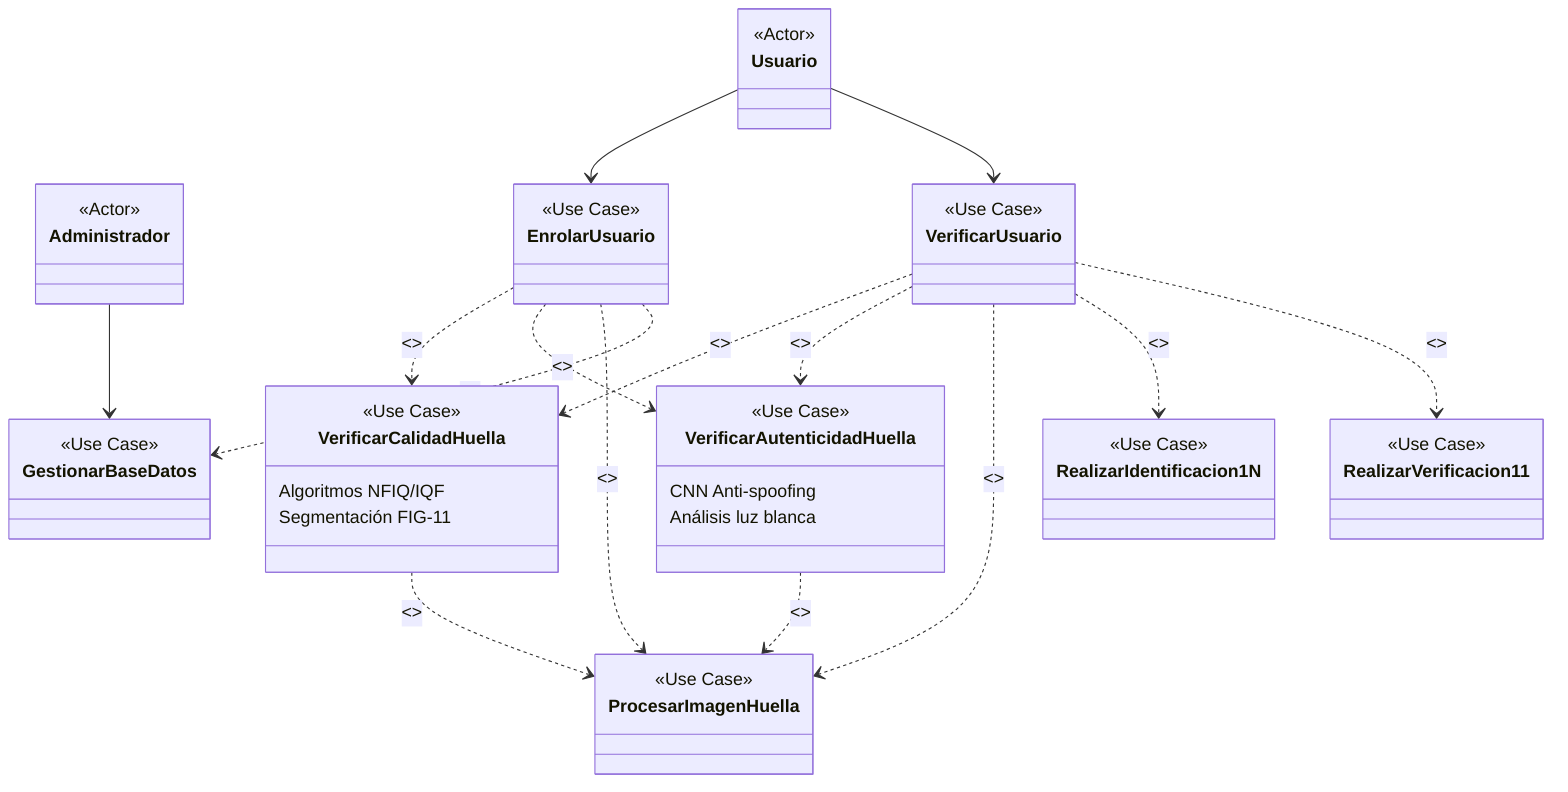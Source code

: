 classDiagram
    class Usuario {
        <<Actor>>
    }
    
    class Administrador {
        <<Actor>>
    }
    
    class EnrolarUsuario {
        <<Use Case>>
    }
    
    class VerificarUsuario {
        <<Use Case>>
    }
    
    class VerificarCalidadHuella {
        <<Use Case>>
        Algoritmos NFIQ/IQF
        Segmentación FIG-11
    }
    
    class VerificarAutenticidadHuella {
        <<Use Case>>
        CNN Anti-spoofing
        Análisis luz blanca
    }
    
    class ProcesarImagenHuella {
        <<Use Case>>
    }
    
    class RealizarIdentificacion1N {
        <<Use Case>>
    }
    
    class RealizarVerificacion11 {
        <<Use Case>>
    }
    
    class GestionarBaseDatos {
        <<Use Case>>
    }
    
    Usuario --> EnrolarUsuario
    Usuario --> VerificarUsuario
    Administrador --> GestionarBaseDatos
    
    EnrolarUsuario ..> VerificarCalidadHuella : <<include>>
    EnrolarUsuario ..> VerificarAutenticidadHuella : <<include>>
    EnrolarUsuario ..> ProcesarImagenHuella : <<include>>
    EnrolarUsuario ..> GestionarBaseDatos : <<include>>
    
    VerificarUsuario ..> VerificarCalidadHuella : <<include>>
    VerificarUsuario ..> VerificarAutenticidadHuella : <<include>>
    VerificarUsuario ..> ProcesarImagenHuella : <<include>>
    
    VerificarUsuario ..> RealizarIdentificacion1N : <<extend>>
    VerificarUsuario ..> RealizarVerificacion11 : <<extend>>
    
    VerificarCalidadHuella ..> ProcesarImagenHuella : <<include>>
    VerificarAutenticidadHuella ..> ProcesarImagenHuella : <<include>>